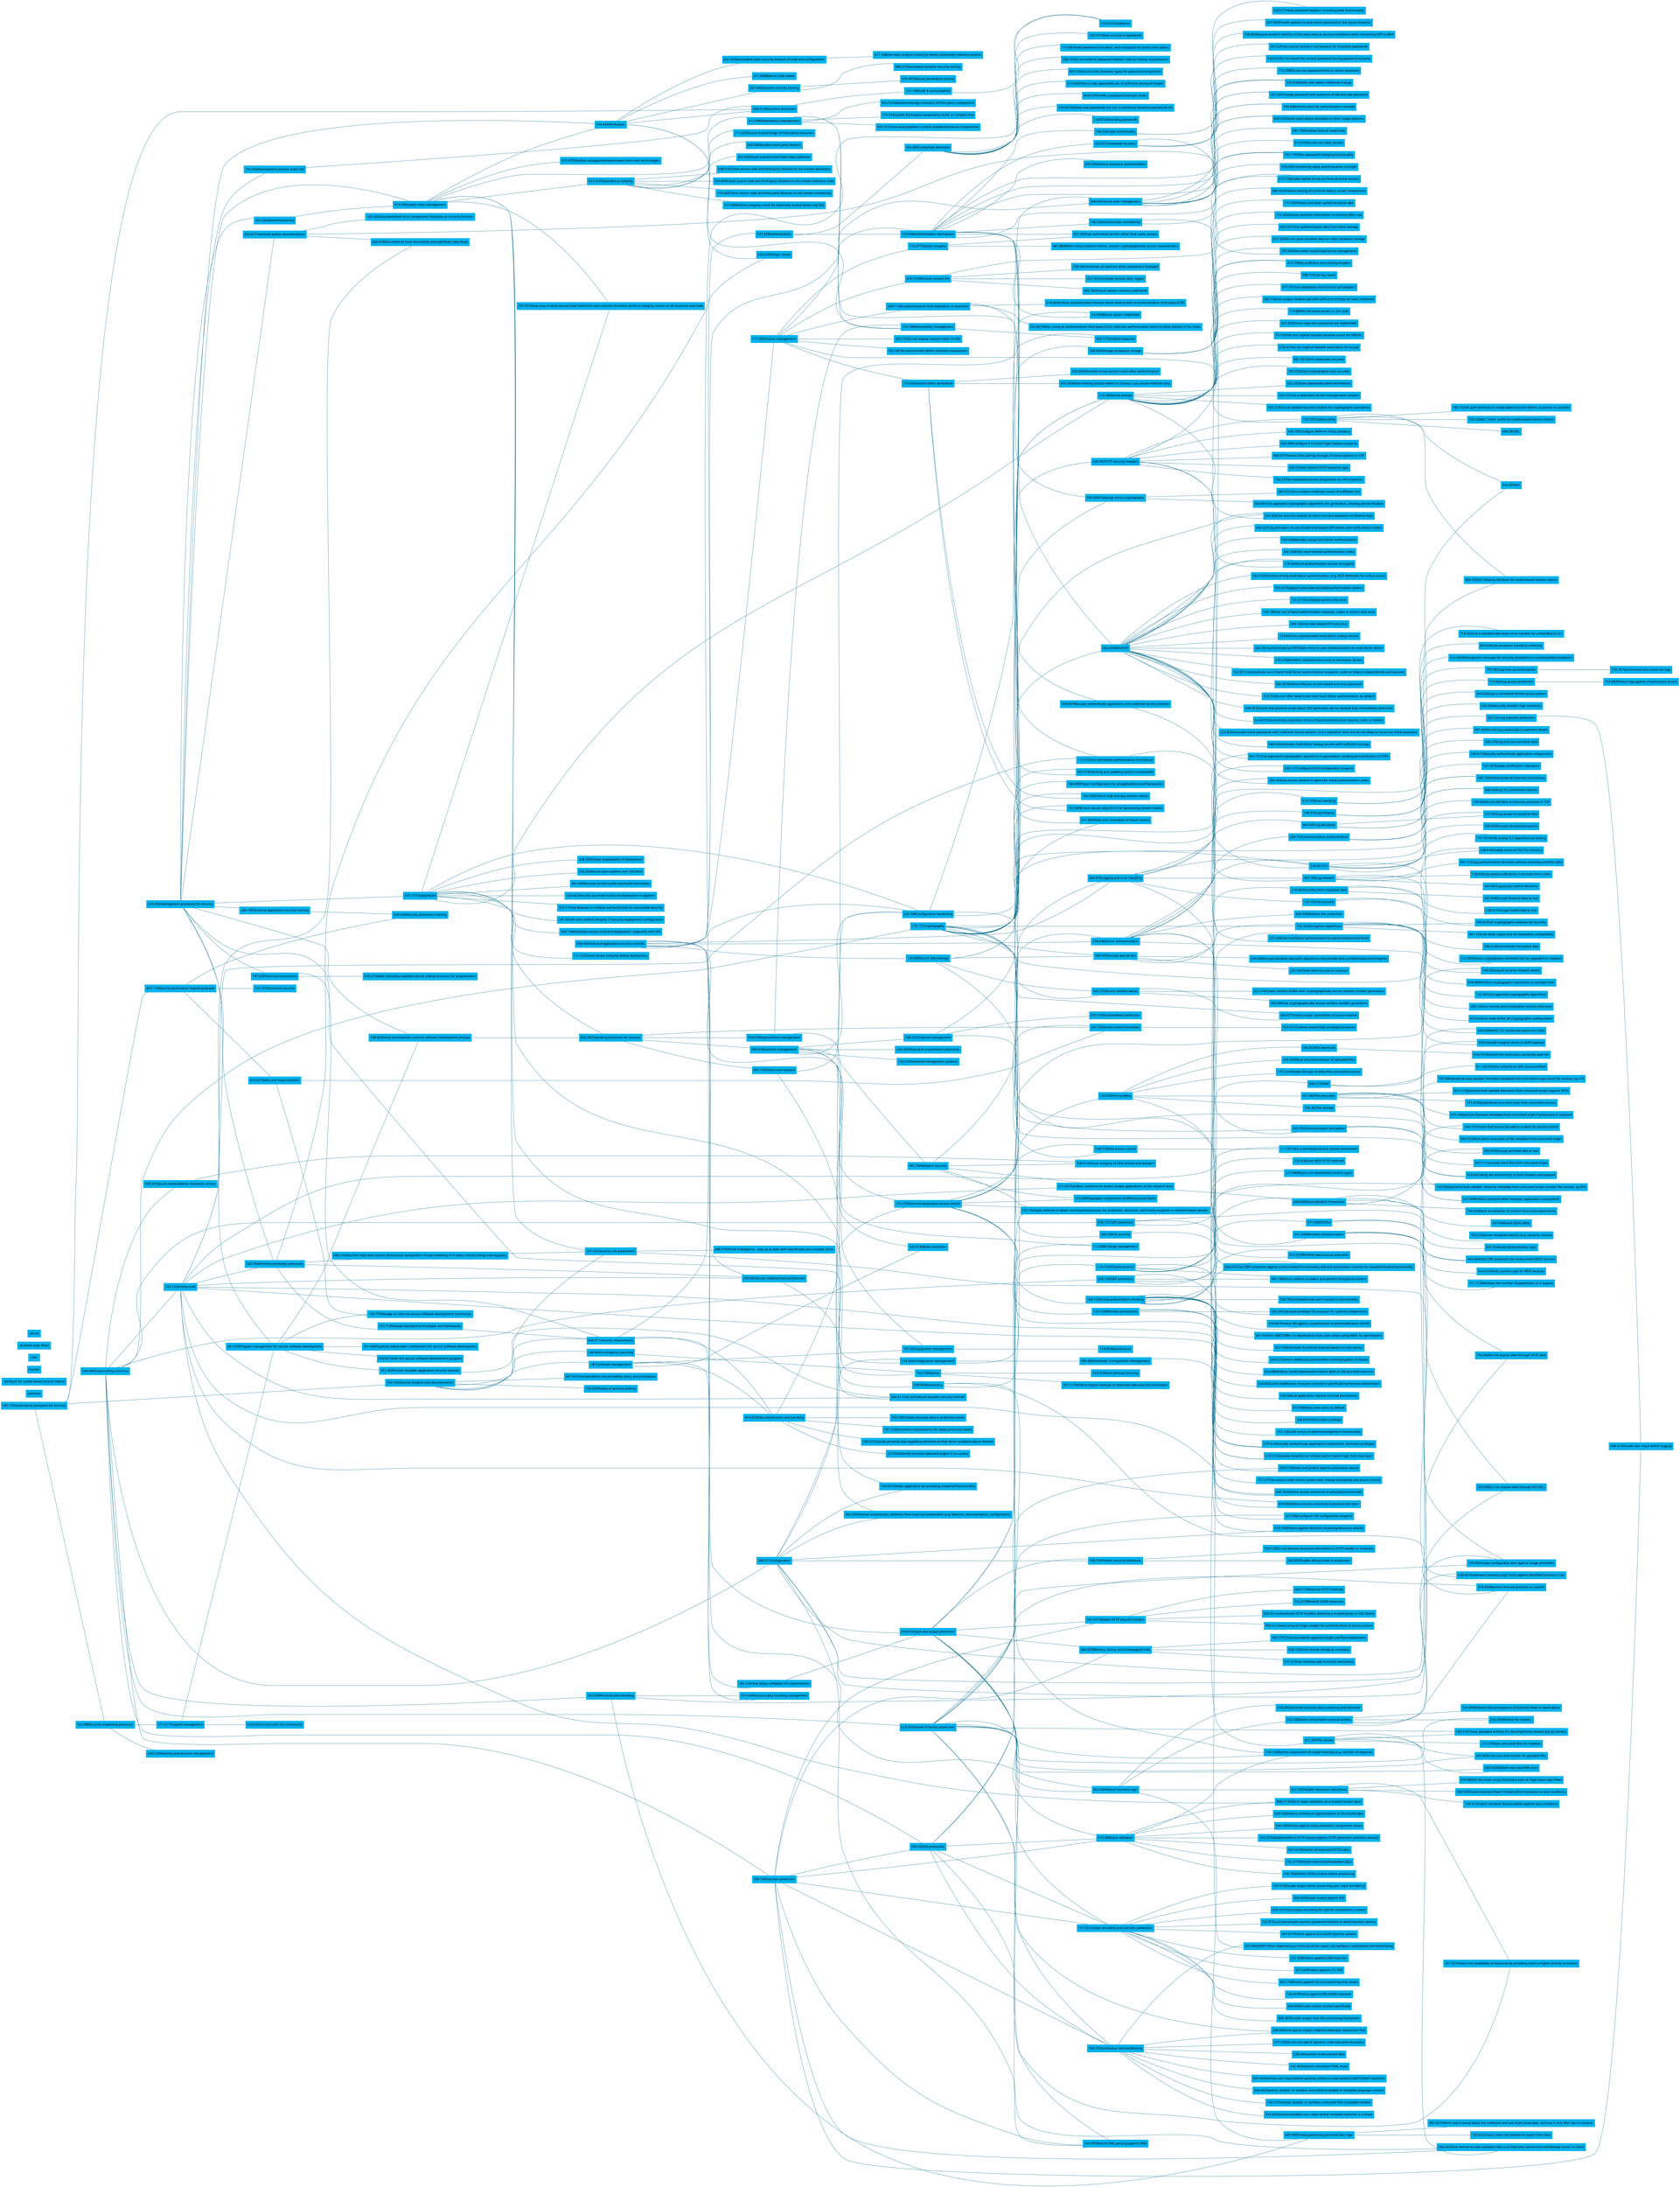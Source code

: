graph G {
    node [
        fixedsize="false"
        fontname="Tahoma"
        color="white"
        fillcolor="deepskyblue2"
        fontcolor="black"
        shape="box"
        style="filled"
    ]

    edge [
        fontname="Arial"
        color="deepskyblue4"
        fontcolor="black"
        fontsize="12"
    ]

    rankdir=LR;

    

    "546-564Cross-cutting concerns" -- "155-155Architecture";
"546-564Cross-cutting concerns" -- "486-813Configuration";
"546-564Cross-cutting concerns" -- "170-772Cryptography";
"546-564Cross-cutting concerns" -- "028-727CSRF protection";
"546-564Cross-cutting concerns" -- "623-550Denial Of Service protection";
"546-564Cross-cutting concerns" -- "760-764Injection protection";
"546-564Cross-cutting concerns" -- "362-550Personal data handling";
"546-564Cross-cutting concerns" -- "058-527Secure name/address resolution service";
"546-564Cross-cutting concerns" -- "028-728SSRF protection";
"546-564Cross-cutting concerns" -- "760-765XSS protection";
"155-155Architecture" -- "326-704Architecture/design processes";
"155-155Architecture" -- "820-878Document all trust boundaries and significant data flows";
"155-155Architecture" -- "515-021Sandbox, containerize and/or isolate applications at the network level";
"155-155Architecture" -- "113-133Use centralized authentication mechanism";
"155-155Architecture" -- "278-413Mutually authenticate application components. Minimize privileges";
"155-155Architecture" -- "612-252Separate GraphQL (or similar) authorization logic from data layer";
"155-155Architecture" -- "848-711Enforce input validation on a trusted service layer";
"155-155Architecture" -- "117-371Use a centralized access control mechanism";
"155-155Architecture" -- "708-355Secure implemented architecture";
"155-155Architecture" -- "344-611Use centralized reusable security controls";
"155-155Architecture" -- "640-364Enforce access control on trusted parts/serverside";
"155-155Architecture" -- "650-560Enforce access control on trusted service layer";
"486-813Configuration" -- "124-564Configuration Management";
"486-813Configuration" -- "154-031Harden application by excluding unwanted functionality";
"486-813Configuration" -- "462-245Remove unnecessary elements from external components (e.g. features, documentation, configuration)";
"486-813Configuration" -- "233-748Configuration hardening";
"486-813Configuration" -- "308-515Prevent security disclosure";
"486-813Configuration" -- "764-507Restrict XML parsing (against XXE)";
"486-813Configuration" -- "333-888Do not expose data through API URLs";
"486-813Configuration" -- "186-540Do not expose data through HTTP verb";
"486-813Configuration" -- "430-636Verify TLS certificates and trust chain";
"486-813Configuration" -- "615-744Protect against directory browsing/discovery attacks";
"170-772Cryptography" -- "333-858Resist stolen credentials";
"170-772Cryptography" -- "585-408Challenge nonce cryptography";
"170-772Cryptography" -- "062-850MFA/OTP";
"170-772Cryptography" -- "841-757Use approved cryptographic algorithms in generation, seeding and verification of OTPs";
"170-772Cryptography" -- "206-254Use secure random to generate initial authentication codes";
"170-772Cryptography" -- "543-428Use security module to store one-time password verification keys";
"170-772Cryptography" -- "605-735Authenticate all external connections";
"170-772Cryptography" -- "435-702Communication encryption";
"170-772Cryptography" -- "527-034Protect communication between application components";
"170-772Cryptography" -- "426-842Verify the authenticity of both headers and payload";
"170-772Cryptography" -- "228-551TLS";
"170-772Cryptography" -- "248-646Disable insecure SSL/TLS versions";
"170-772Cryptography" -- "400-007Encrypt data at rest";
"170-772Cryptography" -- "742-432Encryption algorithms";
"170-772Cryptography" -- "223-780Secret storage";
"170-772Cryptography" -- "542-270Secure random values";
"170-772Cryptography" -- "664-571Ensure proper generation of secure random";
"170-772Cryptography" -- "704-530Enforce high entropy session tokens";
"170-772Cryptography" -- "727-043Ensure secure algorithms for generating session tokens";
"028-727CSRF protection" -- "464-084Add CSRF protection for cookie based REST services";
"028-727CSRF protection" -- "342-055Set "samesite" attribute for cookie-based session tokens";
"028-727CSRF protection" -- "060-472Use CSRF protection against authenticated functionality, add anti-automation controls for unauthenticated functionality";
"623-550Denial Of Service protection" -- "132-146Apply defense-in-depth techniques/processes for protection, detection, and timely response to network-based attacks.";
"623-550Denial Of Service protection" -- "630-573Detect and protect against automation abuse";
"623-550Denial Of Service protection" -- "163-518Check uploaded archives for decompression attacks (eg zip bombs)";
"623-550Denial Of Service protection" -- "463-820Limit size and number of uploaded files";
"623-550Denial Of Service protection" -- "660-052Validate max input/file sizes";
"623-550Denial Of Service protection" -- "176-154Monitor expectation of usage intensity (e.g. number of requests)";
"623-550Denial Of Service protection" -- "268-088Limit query impact GraphQL/data layer expression DoS";
"623-550Denial Of Service protection" -- "854-643Robust business logic";
"623-550Denial Of Service protection" -- "725-682Enable configurable alert against usage anomalies";
"623-550Denial Of Service protection" -- "456-535Monitor for realistic "human time" business logic flows";
"623-550Denial Of Service protection" -- "418-853Monitor unusual activities on system";
"623-550Denial Of Service protection" -- "267-031Protect the availability of resources by providing more to higher-priority processes";
"760-764Injection protection" -- "760-765XSS protection";
"760-764Injection protection" -- "384-344Store and serve user-uploaded files such that they cannot execute/damage server or client";
"760-764Injection protection" -- "010-308Input validation";
"760-764Injection protection" -- "866-553Memory, String, and Unmanaged Code";
"760-764Injection protection" -- "161-451Output encoding and injection prevention";
"760-764Injection protection" -- "764-765Sanitization and sandboxing";
"760-764Injection protection" -- "541-441Validate HTTP request headers";
"760-764Injection protection" -- "764-507Restrict XML parsing (against XXE)";
"760-764Injection protection" -- "048-612Encode user input before logging";
"362-550Personal data handling" -- "571-640Personal data handling management";
"362-550Personal data handling" -- "447-083Privacy-preserving personal data logic";
"362-550Personal data handling" -- "482-866Encrypt personal data at rest";
"058-527Secure name/address resolution service" -- "336-512Ensure integrity of DNS entries and domains";
"028-728SSRF protection" -- "814-322Whitelist data sources and sinks";
"028-728SSRF protection" -- "061-186Force uniform encoders and parsers throughout system";
"028-728SSRF protection" -- "742-056Ignore/at least validate  filename metadata from untrusted origin (remote file context, eg RFI)";
"028-728SSRF protection" -- "657-084(SSRF) When depending on internal server input, use validation sanitization and whitelisting";
"760-765XSS protection" -- "257-668Configure CSP configuration properly";
"760-765XSS protection" -- "384-344Store and serve user-uploaded files such that they cannot execute/damage server or client";
"760-765XSS protection" -- "010-308Input validation";
"760-765XSS protection" -- "161-451Output encoding and injection prevention";
"760-765XSS protection" -- "764-765Sanitization and sandboxing";
"760-765XSS protection" -- "804-220Set httponly attribute for cookie-based session tokens";
"616-305Development processes for security" -- "326-704Architecture/design processes";
"616-305Development processes for security" -- "124-564Configuration Management";
"616-305Development processes for security" -- "424-242Decommissioning";
"616-305Development processes for security" -- "473-177Deploy/build";
"616-305Development processes for security" -- "745-356Development process audit trail";
"616-305Development processes for security" -- "613-285Supply chain management";
"616-305Development processes for security" -- "244-750Technical application security training";
"616-305Development processes for security" -- "787-638Technical instructions";
"616-305Development processes for security" -- "820-877Technical system documentation";
"616-305Development processes for security" -- "433-442Verification";
"616-305Development processes for security" -- "261-010Program management for secure software development";
"616-305Development processes for security" -- "148-853Setup and maintain a secure software development process";
"326-704Architecture/design processes" -- "068-102Describe high-level system architecture and perform threat modeling on it every critical change and regularly";
"326-704Architecture/design processes" -- "072-713Manage standard technologies and frameworks";
"326-704Architecture/design processes" -- "708-355Secure implemented architecture";
"326-704Architecture/design processes" -- "626-250Design review";
"124-564Configuration Management" -- "080-466Developer Configuration Management";
"124-564Configuration Management" -- "112-648Change management";
"424-242Decommissioning" -- "613-285Supply chain management";
"473-177Deploy/build" -- "307-507Allow only trusted sources both build time and runtime; therefore perform integrity checks on all resources and code";
"473-177Deploy/build" -- "347-352Set and confirm integrity of security deployment configuration";
"473-177Deploy/build" -- "263-184Automate secure build and deployment, especially with SDI";
"473-177Deploy/build" -- "171-222Check binary integrity before deployment";
"473-177Deploy/build" -- "208-355Ensure repeatability of deployment";
"473-177Deploy/build" -- "028-254Secure auto-updates over full stack";
"473-177Deploy/build" -- "461-680Securely archive builds and build information";
"473-177Deploy/build" -- "253-452Securely automate build and deployment in pipeline";
"473-177Deploy/build" -- "314-131Use features in compile and build tools for executable security";
"473-177Deploy/build" -- "223-780Secret storage";
"473-177Deploy/build" -- "862-452Operating processes for security";
"473-177Deploy/build" -- "233-748Configuration hardening";
"745-356Development process audit trail" -- "464-513Assurance processes";
"613-285Supply chain management" -- "307-507Allow only trusted sources both build time and runtime; therefore perform integrity checks on all resources and code";
"613-285Supply chain management" -- "673-475Disallow unsupported/deprecated client-side technologies";
"613-285Supply chain management" -- "154-031Harden application by excluding unwanted functionality";
"613-285Supply chain management" -- "462-245Remove unnecessary elements from external components (e.g. features, documentation, configuration)";
"613-285Supply chain management" -- "613-287Dependency integrity";
"613-285Supply chain management" -- "613-286Dependency management";
"613-285Supply chain management" -- "433-442Verification";
"613-285Supply chain management" -- "307-242Security risk assessment";
"244-750Technical application security training" -- "428-544Security awareness training";
"787-638Technical instructions" -- "036-275Make (centrally) available secure coding resources for programmers";
"787-638Technical instructions" -- "004-517Security requirements";
"820-877Technical system documentation" -- "820-878Document all trust boundaries and significant data flows";
"820-877Technical system documentation" -- "287-305Document explicit key/secret management";
"820-877Technical system documentation" -- "162-655Documentation of all components' business or security function";
"433-442Verification" -- "832-555Automated static security analysis of code and configuration";
"433-442Verification" -- "626-250Design review";
"433-442Verification" -- "207-435Dynamic security testing";
"433-442Verification" -- "411-684Manual code review";
"433-442Verification" -- "732-148Vulnerability management";
"433-442Verification" -- "464-513Assurance processes";
"068-102Describe high-level system architecture and perform threat modeling on it every critical change and regularly" -- "307-242Security risk assessment";
"072-713Manage standard technologies and frameworks" -- "004-517Security requirements";
"708-355Secure implemented architecture" -- "344-611Use centralized reusable security controls";
"307-242Security risk assessment" -- "888-770Threat intelligence - stay up to date with new threats and consider them";
"307-242Security risk assessment" -- "660-867Implement business logic limits against identified business risks";
"004-517Security requirements" -- "074-873Data classification and handling";
"004-517Security requirements" -- "510-324Compliance";
"004-517Security requirements" -- "782-234Clear policy compliant I/O requirements";
"080-466Developer Configuration Management" -- "757-271Use source code control system with change traceability and access control";
"223-780Secret storage" -- "287-305Document explicit key/secret management";
"223-780Secret storage" -- "543-428Use security module to store one-time password verification keys";
"223-780Secret storage" -- "774-888Do not store secrets in the code";
"223-780Secret storage" -- "821-832Ensure keys and passwords are replaceable";
"223-780Secret storage" -- "767-435Set the highest feasible iteration count for PBKDF2";
"223-780Secret storage" -- "078-427Set the highest feasible work factor for bcrypt";
"223-780Secret storage" -- "881-321Store credentials securely";
"223-780Secret storage" -- "783-255Store cryptographic keys securely";
"223-780Secret storage" -- "622-203Store passwords salted and hashed";
"223-780Secret storage" -- "340-375Use a dedicated secrets management solution";
"223-780Secret storage" -- "032-213Use an isolated security module for cryptographic operations";
"223-780Secret storage" -- "508-702Use key vaults";
"223-780Secret storage" -- "077-781Use separately stored secret salt (pepper)";
"223-780Secret storage" -- "082-530Use unique random salt with sufficient entropy for each credential";
"464-513Assurance processes" -- "217-168Audit & accountability";
"613-287Dependency integrity" -- "834-645Avoid unauthorized client data collection";
"613-287Dependency integrity" -- "838-636Check source code and third party libraries to not contain backdoors";
"613-287Dependency integrity" -- "265-800Check source code and third party libraries to not contain malicious code";
"613-287Dependency integrity" -- "418-525Check source code and third party libraries to not contain timebombs";
"613-287Dependency integrity" -- "577-260Enforce integrity check for externally hosted assets (eg SRI)";
"613-287Dependency integrity" -- "715-223Ensure trusted origin of third party resources";
"613-287Dependency integrity" -- "860-084Sandbox third party libraries";
"613-286Dependency management" -- "053-751Force build pipeline to check outdated/insecure components";
"613-286Dependency management" -- "863-521Maintain/manage inventory of third party components";
"613-286Dependency management" -- "715-334Update third party components build- or compile time";
"613-286Dependency management" -- "732-148Vulnerability management";
"613-286Dependency management" -- "007-274Patching and updating system components";
"732-148Vulnerability management" -- "463-577Incident response";
"832-555Automated static security analysis of code and configuration" -- "611-158Use static analysis tooling to detect potentially malicious actions";
"207-435Dynamic security testing" -- "088-377Automated dynamic security testing";
"207-435Dynamic security testing" -- "570-487Manual penetration testing";
"567-755Governance processes for security" -- "464-513Assurance processes";
"567-755Governance processes for security" -- "766-162Security Analysis and documentation";
"567-755Governance processes for security" -- "427-113Security governance regarding people";
"567-755Governance processes for security" -- "563-088Security organizing processes";
"766-162Security Analysis and documentation" -- "287-823Asset management";
"766-162Security Analysis and documentation" -- "240-464Contingency planning";
"766-162Security Analysis and documentation" -- "847-247Interoperability and portability policy and procedures";
"766-162Security Analysis and documentation" -- "135-200Review of security policies";
"766-162Security Analysis and documentation" -- "004-517Security requirements";
"766-162Security Analysis and documentation" -- "307-242Security risk assessment";
"427-113Security governance regarding people" -- "172-101Personnel security";
"427-113Security governance regarding people" -- "013-021Roles and responsibilities";
"427-113Security governance regarding people" -- "428-544Security awareness training";
"563-088Security organizing processes" -- "560-224Planning and resource management";
"563-088Security organizing processes" -- "571-271Program management";
"217-168Audit & accountability" -- "510-324Compliance";
"287-823Asset management" -- "074-873Data classification and handling";
"287-823Asset management" -- "571-640Personal data handling management";
"287-823Asset management" -- "157-587Equipment management";
"287-823Asset management" -- "522-616Media protection";
"240-464Contingency planning" -- "163-776Backup";
"074-873Data classification and handling" -- "268-272Classify personal data regarding retention so that old or outdated data is deleted";
"074-873Data classification and handling" -- "765-788Classify sensitive data in protection levels";
"074-873Data classification and handling" -- "731-120Document requirements for (data) protection levels";
"074-873Data classification and handling" -- "227-045Identify sensitive data and subject it to a policy";
"074-873Data classification and handling" -- "724-770Technical application access control";
"724-770Technical application access control" -- "247-250Access control processes";
"724-770Technical application access control" -- "132-146Apply defense-in-depth techniques/processes for protection, detection, and timely response to network-based attacks.";
"724-770Technical application access control" -- "273-600Segregate components of differing trust levels";
"724-770Technical application access control" -- "278-413Mutually authenticate application components. Minimize privileges";
"724-770Technical application access control" -- "538-770Data access control";
"724-770Technical application access control" -- "586-842Secure user management";
"724-770Technical application access control" -- "551-400Allow user revocation of Oauth tokens";
"724-770Technical application access control" -- "123-124Minimize permissions";
"724-770Technical application access control" -- "128-128Strong authorization checking";
"782-234Clear policy compliant I/O requirements" -- "503-455Input and output protection";
"503-455Input and output protection" -- "118-110API/web services";
"503-455Input and output protection" -- "836-068Deserialization Prevention";
"503-455Input and output protection" -- "130-550File handling";
"503-455Input and output protection" -- "010-308Input validation";
"503-455Input and output protection" -- "866-553Memory, String, and Unmanaged Code";
"503-455Input and output protection" -- "161-451Output encoding and injection prevention";
"503-455Input and output protection" -- "308-515Prevent security disclosure";
"503-455Input and output protection" -- "764-765Sanitization and sandboxing";
"503-455Input and output protection" -- "541-441Validate HTTP request headers";
"503-455Input and output protection" -- "764-507Restrict XML parsing (against XXE)";
"013-021Roles and responsibilities" -- "247-250Access control processes";
"013-021Roles and responsibilities" -- "118-775Manage an internal secure software development community";
"247-250Access control processes" -- "623-347Disallow shared high privileged accounts";
"571-271Program management" -- "833-030Connect with the community";
"571-271Program management" -- "261-010Program management for secure software development";
"261-010Program management for secure software development" -- "118-775Manage an internal secure software development community";
"261-010Program management for secure software development" -- "251-446Organize stakeholder commitment for secure software development";
"261-010Program management for secure software development" -- "417-342Provide reusable application security controls";
"261-010Program management for secure software development" -- "635-851Steer the secure software development program";
"261-010Program management for secure software development" -- "148-853Setup and maintain a secure software development process";
"417-342Provide reusable application security controls" -- "344-611Use centralized reusable security controls";
"148-853Setup and maintain a secure software development process" -- "862-452Operating processes for security";
"862-452Operating processes for security" -- "247-250Access control processes";
"862-452Operating processes for security" -- "887-750Detect and respond";
"862-452Operating processes for security" -- "850-376Facilities management";
"862-452Operating processes for security" -- "010-678Improvement management";
"887-750Detect and respond" -- "463-577Incident response";
"887-750Detect and respond" -- "058-083Monitoring";
"850-376Facilities management" -- "163-776Backup";
"850-376Facilities management" -- "148-227Endpoint management";
"850-376Facilities management" -- "157-587Equipment management";
"850-376Facilities management" -- "522-616Media protection";
"850-376Facilities management" -- "467-784Network security";
"850-376Facilities management" -- "125-010Password management systems";
"850-376Facilities management" -- "234-282Physical & environment protection";
"850-376Facilities management" -- "233-748Configuration hardening";
"010-678Improvement management" -- "112-648Change management";
"010-678Improvement management" -- "732-148Vulnerability management";
"058-083Monitoring" -- "842-876Logging and error handling";
"058-083Monitoring" -- "176-154Monitor expectation of usage intensity (e.g. number of requests)";
"058-083Monitoring" -- "418-853Monitor unusual activities on system";
"842-876Logging and error handling" -- "513-183Error handling";
"842-876Logging and error handling" -- "141-555Fail securely";
"842-876Logging and error handling" -- "843-841Log discretely";
"842-876Logging and error handling" -- "148-420Log integrity";
"842-876Logging and error handling" -- "402-706Log relevant";
"842-876Logging and error handling" -- "725-682Enable configurable alert against usage anomalies";
"842-876Logging and error handling" -- "668-364Log TLS connection failures";
"163-776Backup" -- "257-117Perform regular backups of important data and test restoration";
"163-776Backup" -- "614-353Store backups securely";
"148-227Endpoint management" -- "286-500OS security";
"148-227Endpoint management" -- "007-274Patching and updating system components";
"148-227Endpoint management" -- "872-574Virus/malware protection";
"157-587Equipment management" -- "114-853Maintenance";
"467-784Network security" -- "336-512Ensure integrity of DNS entries and domains";
"467-784Network security" -- "515-021Sandbox, containerize and/or isolate applications at the network level";
"467-784Network security" -- "132-146Apply defense-in-depth techniques/processes for protection, detection, and timely response to network-based attacks.";
"467-784Network security" -- "273-600Segregate components of differing trust levels";
"467-784Network security" -- "278-646Secure communication";
"286-500OS security" -- "330-281Use least privilege OS accounts for system (components)";
"515-021Sandbox, containerize and/or isolate applications at the network level" -- "836-068Deserialization Prevention";
"836-068Deserialization Prevention" -- "831-563Avoid deserialization logic";
"836-068Deserialization Prevention" -- "736-554Block serialization of content from untrusted clients";
"836-068Deserialization Prevention" -- "387-848Parse JSON safely";
"836-068Deserialization Prevention" -- "762-616Secure serialized objects (e.g. integrity checks)";
"836-068Deserialization Prevention" -- "184-284Log all security relevant events";
"636-660Technical application security controls" -- "633-428Authentication";
"636-660Technical application security controls" -- "233-748Configuration hardening";
"636-660Technical application security controls" -- "503-455Input and output protection";
"636-660Technical application security controls" -- "842-876Logging and error handling";
"636-660Technical application security controls" -- "854-643Robust business logic";
"636-660Technical application security controls" -- "278-646Secure communication";
"636-660Technical application security controls" -- "126-668Secure data storage";
"636-660Technical application security controls" -- "708-355Secure implemented architecture";
"636-660Technical application security controls" -- "586-842Secure user management";
"636-660Technical application security controls" -- "177-260Session management";
"636-660Technical application security controls" -- "724-770Technical application access control";
"633-428Authentication" -- "270-568Authentication mechanism";
"633-428Authentication" -- "455-885Credentials directives";
"233-748Configuration hardening" -- "180-488Proper Configuration for all applications and frameworks";
"233-748Configuration hardening" -- "814-322Whitelist data sources and sinks";
"233-748Configuration hardening" -- "636-347HTTP security headers";
"854-643Robust business logic" -- "552-588Detect and prevent unusual activity";
"854-643Robust business logic" -- "356-282Minimize sensitive data scattering and retention";
"854-643Robust business logic" -- "601-182Parallel execution robustness";
"854-643Robust business logic" -- "447-083Privacy-preserving personal data logic";
"278-646Secure communication" -- "270-634Send authentication secrets encrypted";
"278-646Secure communication" -- "036-147Configure HSTS configuration properly";
"278-646Secure communication" -- "456-636Add integrity check to SOAP payload";
"278-646Secure communication" -- "634-733Communication authentication";
"278-646Secure communication" -- "435-702Communication encryption";
"278-646Secure communication" -- "341-076Minimize communication";
"278-646Secure communication" -- "228-551TLS";
"278-646Secure communication" -- "683-036Wireless link protection";
"126-668Secure data storage" -- "538-770Data access control";
"126-668Secure data storage" -- "400-007Encrypt data at rest";
"126-668Secure data storage" -- "208-830Manage temporary storage";
"126-668Secure data storage" -- "223-780Secret storage";
"126-668Secure data storage" -- "542-270Secure random values";
"586-842Secure user management" -- "065-183Disallow default credentials";
"586-842Secure user management" -- "813-610Do not use static secrets";
"586-842Secure user management" -- "235-658Notify user about credential change";
"586-842Secure user management" -- "327-505Change password with presence of old and new password";
"586-842Secure user management" -- "138-448Inform users for authentication renewal";
"586-842Secure user management" -- "808-425Notify users about anomalies in their usage patterns";
"586-842Secure user management" -- "751-176Offer password changing functionality";
"586-842Secure user management" -- "673-736Enable option to log out from all active session";
"177-260Session management" -- "270-568Authentication mechanism";
"177-260Session management" -- "402-133Do not expose session token in URL";
"177-260Session management" -- "582-541Re-authenticate before sensitive transactions";
"177-260Session management" -- "110-531Cookie-config";
"177-260Session management" -- "470-731Minimize session life";
"177-260Session management" -- "258-115Re-authentication from federation or assertion";
"177-260Session management" -- "114-277Session integrity";
"177-260Session management" -- "716-526Session token generation";
"270-568Authentication mechanism" -- "558-807Mutually authenticate application and credential service provider";
"270-568Authentication mechanism" -- "333-858Resist stolen credentials";
"270-568Authentication mechanism" -- "802-056Restrict excessive authentication";
"270-568Authentication mechanism" -- "113-133Use centralized authentication mechanism";
"270-568Authentication mechanism" -- "146-556Authenticate consistently";
"270-568Authentication mechanism" -- "585-408Challenge nonce cryptography";
"270-568Authentication mechanism" -- "520-617Credential recovery";
"270-568Authentication mechanism" -- "789-320Login functionality";
"270-568Authentication mechanism" -- "062-850MFA/OTP";
"270-568Authentication mechanism" -- "327-505Change password with presence of old and new password";
"270-568Authentication mechanism" -- "138-448Inform users for authentication renewal";
"270-568Authentication mechanism" -- "808-425Notify users about anomalies in their usage patterns";
"270-568Authentication mechanism" -- "751-176Offer password changing functionality";
"270-568Authentication mechanism" -- "551-054Use ephemeral secrets rather than static secrets";
"455-885Credentials directives" -- "158-874Allow long passwords";
"455-885Credentials directives" -- "103-707Allow unicode in passwords";
"455-885Credentials directives" -- "715-681Avoid password truncation, with exception of consecutive spaces";
"455-885Credentials directives" -- "338-370Do not enforce password rotation rules or history requirements";
"455-885Credentials directives" -- "807-565Do not limit character types for password composition";
"455-885Credentials directives" -- "027-555Enforce user passwords are of sufficient minimum length";
"455-885Credentials directives" -- "604-025Provide a password strength meter";
"455-885Credentials directives" -- "576-651Validate new passwords are not in commonly breached passwords list";
"558-807Mutually authenticate application and credential service provider" -- "228-551TLS";
"113-133Use centralized authentication mechanism" -- "402-706Log relevant";
"146-556Authenticate consistently" -- "576-042Consistently apply authentication strength";
"146-556Authenticate consistently" -- "278-413Mutually authenticate application components. Minimize privileges";
"585-408Challenge nonce cryptography" -- "287-251Use a unique challenge nonce of sufficient size";
"585-408Challenge nonce cryptography" -- "002-801Use approved cryptographic algorithms for generation, seeding and verification";
"520-617Credential recovery" -- "543-621Do not reveal the current password during password recovery";
"520-617Credential recovery" -- "772-358Do not use password hints or secret questions";
"520-617Credential recovery" -- "358-860Require proof of identity of the same level as during enrollment when recovering OTP or MFA";
"520-617Credential recovery" -- "270-634Send authentication secrets encrypted";
"520-617Credential recovery" -- "581-525Use secure recovery mechanisms for forgotten passwords";
"520-617Credential recovery" -- "235-658Notify user about credential change";
"789-320Login functionality" -- "630-577Allow password helpers, including paste functionality";
"789-320Login functionality" -- "487-305Provide options to view entire password or last typed character";
"062-850MFA/OTP" -- "270-634Send authentication secrets encrypted";
"062-850MFA/OTP" -- "525-361Authenticate by OTP token entry or user-initiated action on multi factor device";
"062-850MFA/OTP" -- "076-470Biometric authenticators only as secondary factors";
"062-850MFA/OTP" -- "102-811Communicate out of band multi factor authentication requests, codes or tokens independently and securely";
"062-850MFA/OTP" -- "681-823Defined lifetime of time-based one-time password";
"062-850MFA/OTP" -- "354-753Do not offer weak (clear text) multi-factor authenticators by default";
"062-850MFA/OTP" -- "440-361Ensure that physical single factor OTP generator can be revoked fully immediately when lost";
"062-850MFA/OTP" -- "816-631Ensure timely expiration of out of band authentication request, code, or tokens";
"062-850MFA/OTP" -- "622-835Generate initial passwords with sufficient secure random, short expiration time and do not allow to reuse the initial password.";
"062-850MFA/OTP" -- "346-640Generate multi-factor lookup secrets with sufficient entropy";
"062-850MFA/OTP" -- "646-227Log and reject re-use of valid time-based OTP tokens and notify device holder.";
"062-850MFA/OTP" -- "524-446Mandate using multi factor authentication";
"062-850MFA/OTP" -- "342-764Only store hashed authentication codes";
"062-850MFA/OTP" -- "354-752Prioritize strong multi-factor authenticators  (e.g. NOT SMS/mail) for critical access";
"062-850MFA/OTP" -- "553-413Support subscriber-provided authentication devices";
"062-850MFA/OTP" -- "841-757Use approved cryptographic algorithms in generation, seeding and verification of OTPs";
"062-850MFA/OTP" -- "101-217Use lookup secrets only once";
"062-850MFA/OTP" -- "168-186Use out of band authentication requests, codes or tokens only once";
"062-850MFA/OTP" -- "206-254Use secure random to generate initial authentication codes";
"062-850MFA/OTP" -- "543-428Use security module to store one-time password verification keys";
"062-850MFA/OTP" -- "404-126Use time-based OTP only once";
"062-850MFA/OTP" -- "513-845Use unpredictable multi-factor lookup secrets";
"062-850MFA/OTP" -- "201-246Use multifactor authentication on administrative interfaces";
"228-551TLS" -- "248-646Disable insecure SSL/TLS versions";
"228-551TLS" -- "745-045Do not fall back to insecure protocols in TCP";
"228-551TLS" -- "636-854Encrypt all communications";
"228-551TLS" -- "668-364Log TLS connection failures";
"228-551TLS" -- "767-701Verify strong TLS algorithms by testing";
"228-551TLS" -- "430-636Verify TLS certificates and trust chain";
"402-706Log relevant" -- "443-447Log access control decisions";
"402-706Log relevant" -- "015-063Log access to sensitive data";
"402-706Log relevant" -- "184-284Log all security relevant events";
"402-706Log relevant" -- "841-710Log authentication decisions without exposing sensitive data";
"402-706Log relevant" -- "555-048Log events sufficiently to recreate their order";
"636-347HTTP security headers" -- "257-668Configure CSP configuration properly";
"636-347HTTP security headers" -- "036-147Configure HSTS configuration properly";
"636-347HTTP security headers" -- "268-100Configure Referrer-Policy properly";
"636-347HTTP security headers" -- "065-388Configure X-Content-Type-Options properly";
"636-347HTTP security headers" -- "480-071Prevent Click jacking through X-Frame-Options or CSP";
"636-347HTTP security headers" -- "036-725Set content HTTP response type";
"636-347HTTP security headers" -- "736-237Set metadata/content-Disposition for API responses";
"636-347HTTP security headers" -- "110-531Cookie-config";
"636-347HTTP security headers" -- "473-758Set sufficient anti-caching headers";
"110-531Cookie-config" -- "232-034Set '_Host'  prefix for cookie-based session tokens";
"110-531Cookie-config" -- "342-055Set "samesite" attribute for cookie-based session tokens";
"110-531Cookie-config" -- "688-081Set "secure" attribute for cookie-based session tokens";
"110-531Cookie-config" -- "804-220Set httponly attribute for cookie-based session tokens";
"110-531Cookie-config" -- "705-182Set path attribute in cookie-based session tokens as precise as possible";
"118-110API/web services" -- "061-186Force uniform encoders and parsers throughout system";
"118-110API/web services" -- "532-878Limit REST HTTP methods";
"118-110API/web services" -- "377-680Reject non-whitelisted content types";
"118-110API/web services" -- "612-252Separate GraphQL (or similar) authorization logic from data layer";
"118-110API/web services" -- "071-288RESTful";
"118-110API/web services" -- "080-373SOAP";
"118-110API/web services" -- "630-573Detect and protect against automation abuse";
"130-550File handling" -- "545-243Block execution/output of uploaded files";
"130-550File handling" -- "175-235Validate file type of data from untrusted sources";
"130-550File handling" -- "040-843File download";
"130-550File handling" -- "451-082File execution";
"130-550File handling" -- "758-262File storage";
"130-550File handling" -- "621-287File upload";
"010-308Input validation" -- "848-711Enforce input validation on a trusted service layer";
"010-308Input validation" -- "653-242Enforce schema on type/contents of structured data";
"010-308Input validation" -- "176-154Monitor expectation of usage intensity (e.g. number of requests)";
"010-308Input validation" -- "042-550Protect against mass parameter assignment attack";
"010-308Input validation" -- "743-237Validatie/enforce HTTP inputs (against HTTP parameter pollution attacks)";
"010-308Input validation" -- "031-447Whitelist all external (HTTP) input";
"010-308Input validation" -- "232-217Whitelist redirected/forwarded URLs";
"010-308Input validation" -- "146-706Enforce JSON schema before processing";
"866-553Memory, String, and Unmanaged Code" -- "482-771Check boundaries against integer overflow weaknesses";
"866-553Memory, String, and Unmanaged Code" -- "824-732Force format strings as constants";
"866-553Memory, String, and Unmanaged Code" -- "831-570Use memory-safe functions exclusively";
"161-451Output encoding and injection prevention" -- "064-808Encode output context-specifically";
"161-451Output encoding and injection prevention" -- "806-367Encode output near the consuming interpreter";
"161-451Output encoding and injection prevention" -- "533-516Encode output while preserving user input formatting";
"161-451Output encoding and injection prevention" -- "366-835Escape output against XSS";
"161-451Output encoding and injection prevention" -- "620-101Force output encoding for specific interpreter's context";
"161-451Output encoding and injection prevention" -- "732-873Lock/precompile queries (parameterization) to avoid injection attacks";
"161-451Output encoding and injection prevention" -- "607-671Protect against JS or JSON injection attacks";
"161-451Output encoding and injection prevention" -- "531-558Protect against LDAP injection";
"161-451Output encoding and injection prevention" -- "547-283Protect against LFI / RFI";
"161-451Output encoding and injection prevention" -- "857-718Protect against OS command injection attack";
"161-451Output encoding and injection prevention" -- "134-207Protect against XML/XPath injection";
"308-515Prevent security disclosure" -- "208-805Disable debug mode in production";
"308-515Prevent security disclosure" -- "743-110Do not disclose technical information in HTTP header or response";
"764-765Sanitization and sandboxing" -- "657-084(SSRF) When depending on internal server input, use validation sanitization and whitelisting";
"764-765Sanitization and sandboxing" -- "317-743Do not use eval or dynamic code execution functions";
"764-765Sanitization and sandboxing" -- "538-446Sanitize unstructured data";
"764-765Sanitization and sandboxing" -- "542-445Sanitize untrusted HTML input";
"764-765Sanitization and sandboxing" -- "881-434Sanitize user input before passing content to mail systems (SMTP/IMAP injection)";
"764-765Sanitization and sandboxing" -- "646-462Sanitize, disable, or sandbox untrusted scriptable or template language content";
"764-765Sanitization and sandboxing" -- "145-310Sanitize, disable, or sandbox untrusted SVG scriptable content";
"764-765Sanitization and sandboxing" -- "422-005Sanitize/sandbox user input where template-injection is a threat";
"764-765Sanitization and sandboxing" -- "268-088Limit query impact GraphQL/data layer expression DoS";
"541-441Validate HTTP request headers" -- "820-421Authenticate HTTP headers added by a trusted proxy or SSO device";
"541-441Validate HTTP request headers" -- "405-411Avoid using of Origin header for authentication of access control";
"541-441Validate HTTP request headers" -- "483-715White-list HTTP methods";
"541-441Validate HTTP request headers" -- "316-272Whitelist CORS resources";
"071-288RESTful" -- "464-084Add CSRF protection for cookie based REST services";
"071-288RESTful" -- "543-512Verify content-type for REST services";
"080-373SOAP" -- "456-636Add integrity check to SOAP payload";
"080-373SOAP" -- "611-051Enforce schema on XML structure/field";
"040-843File download" -- "314-701Whitelist file extensions served by web tier";
"451-082File execution" -- "683-722Block direct execution of file metadata from untrusted origin";
"451-082File execution" -- "737-086Ignore/at least validate  filename metadata from untrusted origin (local file context, eg LFI)";
"451-082File execution" -- "742-056Ignore/at least validate  filename metadata from untrusted origin (remote file context, eg RFI)";
"451-082File execution" -- "421-513Ignore/at least validate filenames from untrusted origin (against RFD)";
"451-082File execution" -- "777-470Ignore/block execution logic from untrusted sources";
"451-082File execution" -- "675-168Sanitize filename metadata from untrusted origin if processing is required";
"758-262File storage" -- "307-111Securely store files with untrusted origin";
"621-287File upload" -- "163-518Check uploaded archives for decompression attacks (eg zip bombs)";
"621-287File upload" -- "463-820Limit size and number of uploaded files";
"621-287File upload" -- "112-273Scan untrusted files for malware";
"621-287File upload" -- "384-344Store and serve user-uploaded files such that they cannot execute/damage server or client";
"621-287File upload" -- "660-052Validate max input/file sizes";
"513-183Error handling" -- "612-435Show generic message for security exceptions or unanticipated exceptions";
"513-183Error handling" -- "118-602Use a standard last-resort error handler for unhandled errors";
"513-183Error handling" -- "863-636Use exception handling uniformly";
"141-555Fail securely" -- "036-810Let cryptographic modules fail securely";
"141-555Fail securely" -- "166-151Ensure that secure fail-safe is in place for access control";
"843-841Log discretely" -- "067-050Do not log credentials or payment details";
"843-841Log discretely" -- "240-274Log only non-sensitive data";
"843-841Log discretely" -- "015-063Log access to sensitive data";
"148-420Log integrity" -- "260-200Log in consistent format across system";
"148-420Log integrity" -- "026-280Securely transfer logs (remotely)";
"148-420Log integrity" -- "713-684Log access protection";
"148-420Log integrity" -- "821-541Log injection protection";
"148-420Log integrity" -- "770-362Log time synchronization";
"713-684Log access protection" -- "713-683Protect logs against unauthorized access";
"821-541Log injection protection" -- "048-612Encode user input before logging";
"770-362Log time synchronization" -- "770-361Synchronize time zones for logs";
"552-588Detect and prevent unusual activity" -- "725-682Enable configurable alert against usage anomalies";
"552-588Detect and prevent unusual activity" -- "534-605Enforce natural sequence of business flows to avoid abuse";
"552-588Detect and prevent unusual activity" -- "660-867Implement business logic limits against identified business risks";
"552-588Detect and prevent unusual activity" -- "456-535Monitor for realistic "human time" business logic flows";
"552-588Detect and prevent unusual activity" -- "418-853Monitor unusual activities on system";
"601-182Parallel execution robustness" -- "670-660Do not share unsynchronized state on high-value logic flows";
"601-182Parallel execution robustness" -- "380-540Ensure business flows' thread safety/resistance to race conditions";
"601-182Parallel execution robustness" -- "134-412Protect sensitive functionalities against race conditions";
"601-182Parallel execution robustness" -- "267-031Protect the availability of resources by providing more to higher-priority processes";
"447-083Privacy-preserving personal data logic" -- "762-451Ensure users can remove or export their data";
"447-083Privacy-preserving personal data logic" -- "082-327Inform users clearly about the collection and use of personal data,  and use it only after opt-in consent.";
"634-733Communication authentication" -- "605-735Authenticate all external connections";
"634-733Communication authentication" -- "537-367Enable certification revocation";
"634-733Communication authentication" -- "530-671Mutually authenticate application components";
"435-702Communication encryption" -- "527-034Protect communication between application components";
"435-702Communication encryption" -- "426-842Verify the authenticity of both headers and payload";
"341-076Minimize communication" -- "333-888Do not expose data through API URLs";
"341-076Minimize communication" -- "186-540Do not expose data through HTTP verb";
"341-076Minimize communication" -- "217-112Minimize the number of parameters in a request";
"538-770Data access control" -- "117-371Use a centralized access control mechanism";
"400-007Encrypt data at rest" -- "504-340Encrypt sensitive data with algorithms that provide both confidentiality and integrity";
"400-007Encrypt data at rest" -- "742-432Encryption algorithms";
"400-007Encrypt data at rest" -- "275-483Securely store regulated data";
"400-007Encrypt data at rest" -- "232-325Treat client-secrets as insecure";
"208-830Manage temporary storage" -- "046-257Clear authentication data from client storage";
"208-830Manage temporary storage" -- "617-524Do not store sensitive data on client (browser) storage";
"208-830Manage temporary storage" -- "846-302Prevent caching of sensitive data in server components";
"208-830Manage temporary storage" -- "157-430Protect and clear cached sensitive data";
"208-830Manage temporary storage" -- "473-758Set sufficient anti-caching headers";
"208-830Manage temporary storage" -- "715-304Zeroize sensitive information in memory after use";
"542-270Secure random values" -- "027-210Create random GUIDs with cryptographically secure random number generators";
"542-270Secure random values" -- "664-571Ensure proper generation of secure random";
"542-270Secure random values" -- "542-488Use cryptographically secure random number generators";
"742-432Encryption algorithms" -- "786-224Authenticate encrypted data";
"742-432Encryption algorithms" -- "122-287Ensure cryptographic elements can be upgraded or replaced";
"742-432Encryption algorithms" -- "036-810Let cryptographic modules fail securely";
"742-432Encryption algorithms" -- "878-880Perform cryptographic operations in constant time";
"742-432Encryption algorithms" -- "742-431Use approved cryptographic algorithms";
"742-432Encryption algorithms" -- "433-122Use nonces and initialization vectors only once";
"742-432Encryption algorithms" -- "674-425Use state of the art cryptographic configuration";
"742-432Encryption algorithms" -- "441-132Use weak crypto only for backwards compatibility";
"275-483Securely store regulated data" -- "267-468Encrypt financial data at rest";
"275-483Securely store regulated data" -- "224-321Encrypt health data at rest";
"275-483Securely store regulated data" -- "482-866Encrypt personal data at rest";
"470-731Minimize session life" -- "673-736Enable option to log out from all active session";
"470-731Minimize session life" -- "065-782Ensure session timeout (soft/hard)";
"470-731Minimize session life" -- "238-346Terminate all sessions when password is changed";
"470-731Minimize session life" -- "457-165Terminate session after logout";
"258-115Re-authentication from federation or assertion" -- "551-400Allow user revocation of Oauth tokens";
"258-115Re-authentication from federation or assertion" -- "618-403Enforce authentication timeout when dealing with an authentication third party (CSP)";
"258-115Re-authentication from federation or assertion" -- "052-821When using an authentication third party (CSP), relay last authentication event to other parties in the chain";
"114-277Session integrity" -- "551-054Use ephemeral secrets rather than static secrets";
"114-277Session integrity" -- "483-883When using stateless tokens, ensure cryptographically secure characteristics";
"716-526Session token generation" -- "704-530Enforce high entropy session tokens";
"716-526Session token generation" -- "727-043Ensure secure algorithms for generating session tokens";
"716-526Session token generation" -- "002-630Generate a new session token after authentication";
"716-526Session token generation" -- "455-358When storing session tokens in browser, use secure methods only";
"123-124Minimize permissions" -- "540-566Let application request minimal permissions";
"123-124Minimize permissions" -- "817-808Deny new users by default";
"123-124Minimize permissions" -- "368-633Enforce least privilege";
"123-124Minimize permissions" -- "152-725Limit access to admin/management functionality";
"123-124Minimize permissions" -- "524-603Limit modification of access controls to specifically authorized actors/users";
"123-124Minimize permissions" -- "330-281Use least privilege OS accounts for system (components)";
"128-128Strong authorization checking" -- "822-100Constrain functional features based on user stories";
"128-128Strong authorization checking" -- "201-246Use multifactor authentication on administrative interfaces";
"128-128Strong authorization checking" -- "640-364Enforce access control on trusted parts/serverside";
"128-128Strong authorization checking" -- "650-560Enforce access control on trusted service layer";
"128-128Strong authorization checking" -- "284-521Enforce additional authorization and segregation of duties";
"128-128Strong authorization checking" -- "664-080Enforce model-based authorization both at URI and final resource";
"128-128Strong authorization checking" -- "166-151Ensure that secure fail-safe is in place for access control";
"128-128Strong authorization checking" -- "746-705Limit/authorize user's access to functionality";
"128-128Strong authorization checking" -- "615-744Protect against directory browsing/discovery attacks";
"128-128Strong authorization checking" -- "304-667Protect API against unauthorized access/modification (IDOR)";
"128-128Strong authorization checking" -- "801-310Use ABAC/FBAC on data/feature level, even when using RBAC for permissions";
"128-128Strong authorization checking" -- "060-472Use CSRF protection against authenticated functionality, add anti-automation controls for unauthenticated functionality";

}
